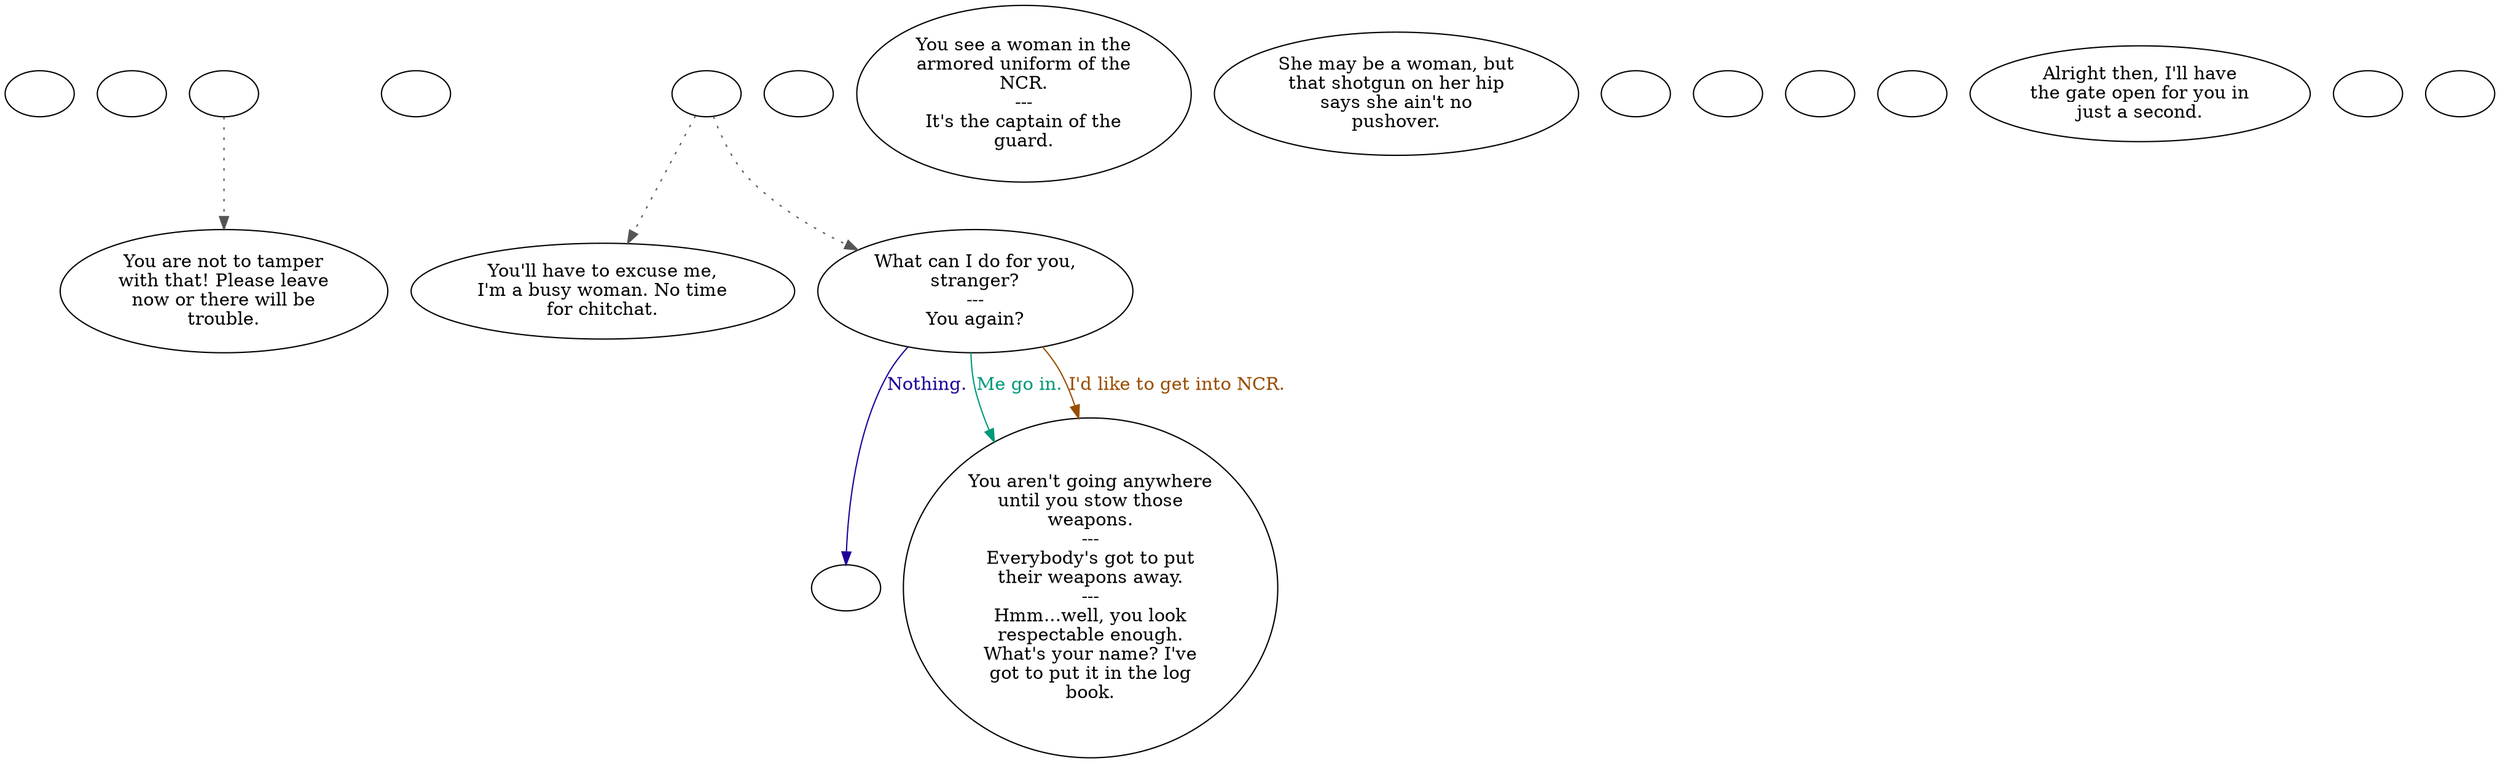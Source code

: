 digraph scggcap {
  "checkPartyMembersNearDoor" [style=filled       fillcolor="#FFFFFF"       color="#000000"]
  "checkPartyMembersNearDoor" [label=""]
  "start" [style=filled       fillcolor="#FFFFFF"       color="#000000"]
  "start" [label=""]
  "critter_p_proc" [style=filled       fillcolor="#FFFFFF"       color="#000000"]
  "critter_p_proc" -> "Node005" [style=dotted color="#555555"]
  "critter_p_proc" [label=""]
  "pickup_p_proc" [style=filled       fillcolor="#FFFFFF"       color="#000000"]
  "pickup_p_proc" [label=""]
  "talk_p_proc" [style=filled       fillcolor="#FFFFFF"       color="#000000"]
  "talk_p_proc" -> "Node001" [style=dotted color="#555555"]
  "talk_p_proc" -> "Node002" [style=dotted color="#555555"]
  "talk_p_proc" [label=""]
  "destroy_p_proc" [style=filled       fillcolor="#FFFFFF"       color="#000000"]
  "destroy_p_proc" [label=""]
  "look_at_p_proc" [style=filled       fillcolor="#FFFFFF"       color="#000000"]
  "look_at_p_proc" [label="You see a woman in the\narmored uniform of the\nNCR.\n---\nIt's the captain of the\nguard."]
  "description_p_proc" [style=filled       fillcolor="#FFFFFF"       color="#000000"]
  "description_p_proc" [label="She may be a woman, but\nthat shotgun on her hip\nsays she ain't no\npushover."]
  "use_skill_on_p_proc" [style=filled       fillcolor="#FFFFFF"       color="#000000"]
  "use_skill_on_p_proc" [label=""]
  "damage_p_proc" [style=filled       fillcolor="#FFFFFF"       color="#000000"]
  "damage_p_proc" [label=""]
  "map_enter_p_proc" [style=filled       fillcolor="#FFFFFF"       color="#000000"]
  "map_enter_p_proc" [label=""]
  "Node998" [style=filled       fillcolor="#FFFFFF"       color="#000000"]
  "Node998" [label=""]
  "Node999" [style=filled       fillcolor="#FFFFFF"       color="#000000"]
  "Node999" [label=""]
  "Node001" [style=filled       fillcolor="#FFFFFF"       color="#000000"]
  "Node001" [label="You'll have to excuse me,\nI'm a busy woman. No time\nfor chitchat."]
  "Node002" [style=filled       fillcolor="#FFFFFF"       color="#000000"]
  "Node002" [label="What can I do for you,\nstranger?\n---\nYou again?"]
  "Node002" -> "Node003" [label="Me go in." color="#009979" fontcolor="#009979"]
  "Node002" -> "Node003" [label="I'd like to get into NCR." color="#994D00" fontcolor="#994D00"]
  "Node002" -> "Node999" [label="Nothing." color="#200099" fontcolor="#200099"]
  "Node003" [style=filled       fillcolor="#FFFFFF"       color="#000000"]
  "Node003" [label="You aren't going anywhere\nuntil you stow those\nweapons.\n---\nEverybody's got to put\ntheir weapons away.\n---\nHmm...well, you look\nrespectable enough.\nWhat's your name? I've\ngot to put it in the log\nbook."]
  "Node004" [style=filled       fillcolor="#FFFFFF"       color="#000000"]
  "Node004" [label="Alright then, I'll have\nthe gate open for you in\njust a second."]
  "Node005" [style=filled       fillcolor="#FFFFFF"       color="#000000"]
  "Node005" [label="You are not to tamper\nwith that! Please leave\nnow or there will be\ntrouble."]
  "canSeePlayer" [style=filled       fillcolor="#FFFFFF"       color="#000000"]
  "canSeePlayer" [label=""]
  "timed_event_p_proc" [style=filled       fillcolor="#FFFFFF"       color="#000000"]
  "timed_event_p_proc" [label=""]
}